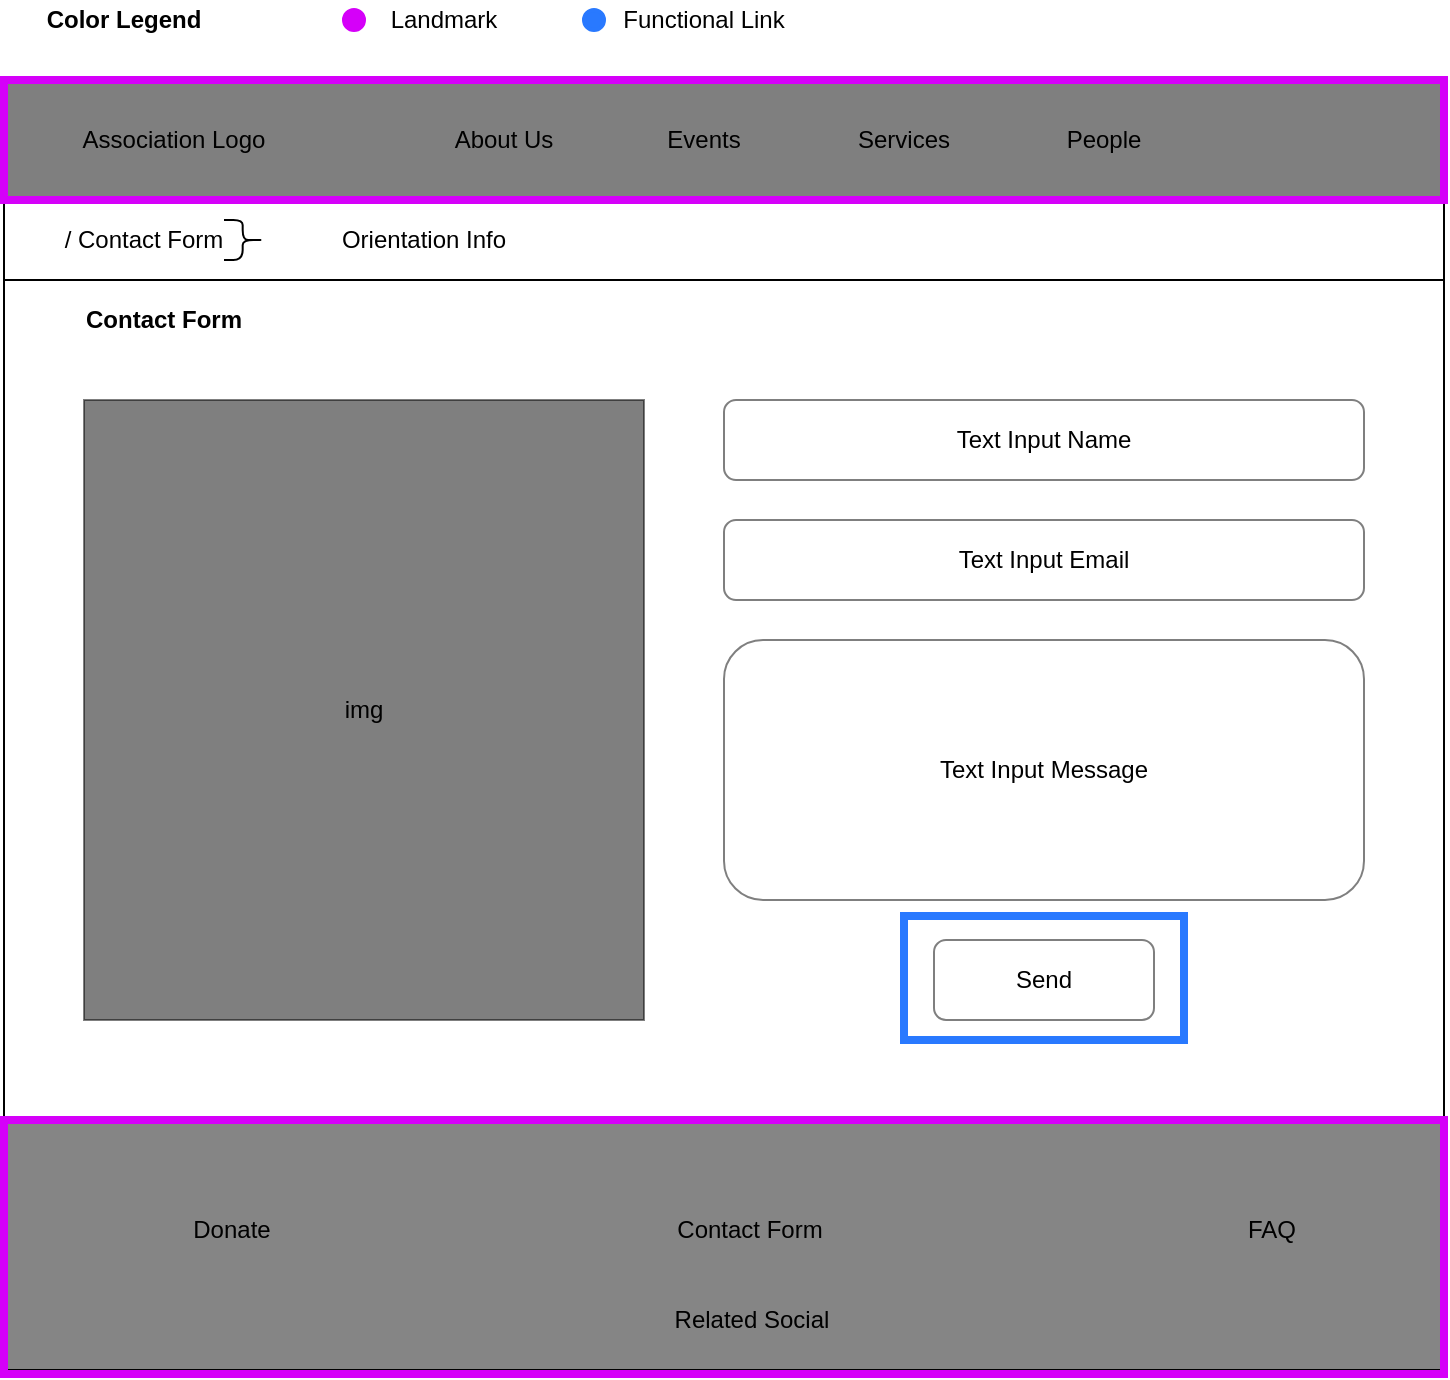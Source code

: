<mxfile version="12.9.14" type="device"><diagram id="FJM6Vmq2a5Ttb_jY3mwE" name="Page-1"><mxGraphModel dx="1043" dy="517" grid="1" gridSize="10" guides="1" tooltips="1" connect="1" arrows="1" fold="1" page="1" pageScale="1" pageWidth="827" pageHeight="1169" math="0" shadow="0"><root><mxCell id="0"/><mxCell id="1" parent="0"/><mxCell id="DDU2CZ-y-U2Bd8dDzV6b-77" value="&lt;span style=&quot;font-weight: normal&quot;&gt;&lt;font color=&quot;#000000&quot;&gt;&amp;nbsp; &amp;nbsp; &amp;nbsp; Functional Link&lt;/font&gt;&lt;/span&gt;" style="text;html=1;strokeColor=none;fillColor=none;align=center;verticalAlign=middle;whiteSpace=wrap;rounded=0;fontColor=#00C853;fontStyle=1" parent="1" vertex="1"><mxGeometry x="320" width="120" height="20" as="geometry"/></mxCell><mxCell id="DDU2CZ-y-U2Bd8dDzV6b-1" value="" style="rounded=0;whiteSpace=wrap;html=1;fillColor=#000000;gradientColor=none;opacity=50;" parent="1" vertex="1"><mxGeometry x="40" y="40" width="720" height="60" as="geometry"/></mxCell><mxCell id="DDU2CZ-y-U2Bd8dDzV6b-2" value="Association Logo" style="text;html=1;strokeColor=none;fillColor=none;align=center;verticalAlign=middle;whiteSpace=wrap;rounded=0;" parent="1" vertex="1"><mxGeometry x="60" y="60" width="130" height="20" as="geometry"/></mxCell><mxCell id="DDU2CZ-y-U2Bd8dDzV6b-3" value="About Us" style="text;html=1;strokeColor=none;fillColor=none;align=center;verticalAlign=middle;whiteSpace=wrap;rounded=0;" parent="1" vertex="1"><mxGeometry x="240" y="60" width="100" height="20" as="geometry"/></mxCell><mxCell id="DDU2CZ-y-U2Bd8dDzV6b-4" value="Events" style="text;html=1;strokeColor=none;fillColor=none;align=center;verticalAlign=middle;whiteSpace=wrap;rounded=0;" parent="1" vertex="1"><mxGeometry x="340" y="60" width="100" height="20" as="geometry"/></mxCell><mxCell id="DDU2CZ-y-U2Bd8dDzV6b-5" value="Services" style="text;html=1;strokeColor=none;fillColor=none;align=center;verticalAlign=middle;whiteSpace=wrap;rounded=0;" parent="1" vertex="1"><mxGeometry x="440" y="60" width="100" height="20" as="geometry"/></mxCell><mxCell id="DDU2CZ-y-U2Bd8dDzV6b-6" value="People" style="text;html=1;strokeColor=none;fillColor=none;align=center;verticalAlign=middle;whiteSpace=wrap;rounded=0;" parent="1" vertex="1"><mxGeometry x="540" y="60" width="100" height="20" as="geometry"/></mxCell><mxCell id="DDU2CZ-y-U2Bd8dDzV6b-7" value="&lt;span style=&quot;font-weight: normal&quot;&gt;&lt;font color=&quot;#000000&quot;&gt;Landmark&lt;/font&gt;&lt;/span&gt;" style="text;html=1;strokeColor=none;fillColor=none;align=center;verticalAlign=middle;whiteSpace=wrap;rounded=0;fontColor=#00C853;fontStyle=1" parent="1" vertex="1"><mxGeometry x="200" width="120" height="20" as="geometry"/></mxCell><mxCell id="DDU2CZ-y-U2Bd8dDzV6b-9" value="" style="rounded=0;whiteSpace=wrap;html=1;fillColor=#858585;gradientColor=none;" parent="1" vertex="1"><mxGeometry x="40" y="560" width="720" height="125" as="geometry"/></mxCell><mxCell id="DDU2CZ-y-U2Bd8dDzV6b-10" value="Related Social" style="text;html=1;strokeColor=none;fillColor=none;align=center;verticalAlign=middle;whiteSpace=wrap;rounded=0;" parent="1" vertex="1"><mxGeometry x="349" y="650" width="130" height="20" as="geometry"/></mxCell><mxCell id="DDU2CZ-y-U2Bd8dDzV6b-11" value="Contact Form" style="text;html=1;strokeColor=none;fillColor=none;align=center;verticalAlign=middle;whiteSpace=wrap;rounded=0;" parent="1" vertex="1"><mxGeometry x="348" y="605" width="130" height="20" as="geometry"/></mxCell><mxCell id="DDU2CZ-y-U2Bd8dDzV6b-12" value="FAQ" style="text;html=1;strokeColor=none;fillColor=none;align=center;verticalAlign=middle;whiteSpace=wrap;rounded=0;" parent="1" vertex="1"><mxGeometry x="609" y="605" width="130" height="20" as="geometry"/></mxCell><mxCell id="DDU2CZ-y-U2Bd8dDzV6b-13" value="Donate" style="text;html=1;strokeColor=none;fillColor=none;align=center;verticalAlign=middle;whiteSpace=wrap;rounded=0;" parent="1" vertex="1"><mxGeometry x="89" y="605" width="130" height="20" as="geometry"/></mxCell><mxCell id="DDU2CZ-y-U2Bd8dDzV6b-14" value="" style="endArrow=none;html=1;entryX=0;entryY=1;entryDx=0;entryDy=0;exitX=0;exitY=0;exitDx=0;exitDy=0;" parent="1" source="DDU2CZ-y-U2Bd8dDzV6b-9" target="DDU2CZ-y-U2Bd8dDzV6b-1" edge="1"><mxGeometry width="50" height="50" relative="1" as="geometry"><mxPoint x="40" y="280" as="sourcePoint"/><mxPoint x="100" y="140" as="targetPoint"/></mxGeometry></mxCell><mxCell id="DDU2CZ-y-U2Bd8dDzV6b-15" value="" style="endArrow=none;html=1;entryX=0;entryY=1;entryDx=0;entryDy=0;exitX=1;exitY=0;exitDx=0;exitDy=0;" parent="1" source="DDU2CZ-y-U2Bd8dDzV6b-22" edge="1"><mxGeometry width="50" height="50" relative="1" as="geometry"><mxPoint x="760" y="520.0" as="sourcePoint"/><mxPoint x="760.0" y="100" as="targetPoint"/></mxGeometry></mxCell><mxCell id="DDU2CZ-y-U2Bd8dDzV6b-21" value="" style="rounded=0;whiteSpace=wrap;html=1;fillColor=none;strokeColor=#D500F9;strokeWidth=4;" parent="1" vertex="1"><mxGeometry x="40" y="40" width="720" height="60" as="geometry"/></mxCell><mxCell id="DDU2CZ-y-U2Bd8dDzV6b-22" value="" style="rounded=0;whiteSpace=wrap;html=1;fillColor=none;strokeColor=#D500F9;strokeWidth=4;" parent="1" vertex="1"><mxGeometry x="40" y="560" width="720" height="127" as="geometry"/></mxCell><mxCell id="DDU2CZ-y-U2Bd8dDzV6b-23" value="" style="endArrow=none;html=1;fontColor=#FF5131;" parent="1" edge="1"><mxGeometry width="50" height="50" relative="1" as="geometry"><mxPoint x="40" y="140" as="sourcePoint"/><mxPoint x="760" y="140" as="targetPoint"/></mxGeometry></mxCell><mxCell id="DDU2CZ-y-U2Bd8dDzV6b-25" value="/ Contact Form" style="text;html=1;strokeColor=none;fillColor=none;align=center;verticalAlign=middle;whiteSpace=wrap;rounded=0;fontColor=#000000;opacity=50;" parent="1" vertex="1"><mxGeometry x="60" y="110" width="100" height="20" as="geometry"/></mxCell><mxCell id="DDU2CZ-y-U2Bd8dDzV6b-26" value="Contact Form" style="text;html=1;strokeColor=none;fillColor=none;align=center;verticalAlign=middle;whiteSpace=wrap;rounded=0;fontColor=#000000;opacity=50;fontStyle=1" parent="1" vertex="1"><mxGeometry x="40" y="150" width="160" height="20" as="geometry"/></mxCell><mxCell id="DDU2CZ-y-U2Bd8dDzV6b-27" value="" style="shape=curlyBracket;whiteSpace=wrap;html=1;rounded=1;strokeColor=#000000;strokeWidth=1;fillColor=#000000;gradientColor=none;fontColor=#000000;rotation=-180;size=0.533;" parent="1" vertex="1"><mxGeometry x="150" y="110" width="20" height="20" as="geometry"/></mxCell><mxCell id="DDU2CZ-y-U2Bd8dDzV6b-28" value="Orientation Info" style="text;html=1;strokeColor=none;fillColor=none;align=center;verticalAlign=middle;whiteSpace=wrap;rounded=0;fontColor=#000000;opacity=50;" parent="1" vertex="1"><mxGeometry x="180" y="110" width="140" height="20" as="geometry"/></mxCell><mxCell id="DDU2CZ-y-U2Bd8dDzV6b-73" value="Color Legend" style="text;html=1;strokeColor=none;fillColor=none;align=center;verticalAlign=middle;whiteSpace=wrap;rounded=0;fontColor=#000000;opacity=50;fontStyle=1" parent="1" vertex="1"><mxGeometry x="40" width="120" height="20" as="geometry"/></mxCell><mxCell id="DDU2CZ-y-U2Bd8dDzV6b-75" value="" style="ellipse;whiteSpace=wrap;html=1;aspect=fixed;strokeColor=#D500F9;strokeWidth=2;fillColor=#d500f9;gradientColor=none;fontColor=#000000;align=center;" parent="1" vertex="1"><mxGeometry x="210" y="5" width="10" height="10" as="geometry"/></mxCell><mxCell id="DDU2CZ-y-U2Bd8dDzV6b-76" value="" style="ellipse;whiteSpace=wrap;html=1;aspect=fixed;strokeColor=#2979FF;strokeWidth=2;fillColor=#2979ff;gradientColor=none;fontColor=#000000;align=center;" parent="1" vertex="1"><mxGeometry x="330" y="5" width="10" height="10" as="geometry"/></mxCell><mxCell id="qFkU4iR-tJtT1cD_49eu-3" value="img" style="rounded=0;whiteSpace=wrap;html=1;fillColor=#000000;opacity=50;" vertex="1" parent="1"><mxGeometry x="80" y="200" width="280" height="310" as="geometry"/></mxCell><mxCell id="qFkU4iR-tJtT1cD_49eu-4" value="Text Input Name" style="rounded=1;whiteSpace=wrap;html=1;fillColor=#FFFFFF;opacity=50;" vertex="1" parent="1"><mxGeometry x="400" y="200" width="320" height="40" as="geometry"/></mxCell><mxCell id="qFkU4iR-tJtT1cD_49eu-5" value="Text Input Email" style="rounded=1;whiteSpace=wrap;html=1;fillColor=#FFFFFF;opacity=50;" vertex="1" parent="1"><mxGeometry x="400" y="260" width="320" height="40" as="geometry"/></mxCell><mxCell id="qFkU4iR-tJtT1cD_49eu-6" value="Text Input Message" style="rounded=1;whiteSpace=wrap;html=1;fillColor=#FFFFFF;opacity=50;" vertex="1" parent="1"><mxGeometry x="400" y="320" width="320" height="130" as="geometry"/></mxCell><mxCell id="qFkU4iR-tJtT1cD_49eu-7" value="Send" style="rounded=1;whiteSpace=wrap;html=1;fillColor=#FFFFFF;opacity=50;" vertex="1" parent="1"><mxGeometry x="505" y="470" width="110" height="40" as="geometry"/></mxCell><mxCell id="qFkU4iR-tJtT1cD_49eu-8" value="" style="rounded=0;whiteSpace=wrap;html=1;fillColor=none;strokeColor=#2979FF;strokeWidth=4;" vertex="1" parent="1"><mxGeometry x="490" y="458" width="140" height="62" as="geometry"/></mxCell></root></mxGraphModel></diagram></mxfile>